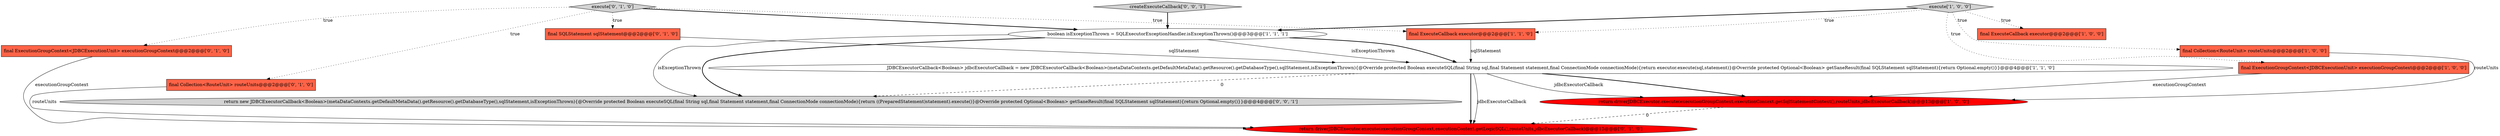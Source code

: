 digraph {
3 [style = filled, label = "final Collection<RouteUnit> routeUnits@@@2@@@['1', '0', '0']", fillcolor = tomato, shape = box image = "AAA0AAABBB1BBB"];
8 [style = filled, label = "final Collection<RouteUnit> routeUnits@@@2@@@['0', '1', '0']", fillcolor = tomato, shape = box image = "AAA0AAABBB2BBB"];
1 [style = filled, label = "final ExecutionGroupContext<JDBCExecutionUnit> executionGroupContext@@@2@@@['1', '0', '0']", fillcolor = tomato, shape = box image = "AAA0AAABBB1BBB"];
13 [style = filled, label = "createExecuteCallback['0', '0', '1']", fillcolor = lightgray, shape = diamond image = "AAA0AAABBB3BBB"];
10 [style = filled, label = "return driverJDBCExecutor.execute(executionGroupContext,executionContext.getLogicSQL(),routeUnits,jdbcExecutorCallback)@@@13@@@['0', '1', '0']", fillcolor = red, shape = ellipse image = "AAA1AAABBB2BBB"];
9 [style = filled, label = "execute['0', '1', '0']", fillcolor = lightgray, shape = diamond image = "AAA0AAABBB2BBB"];
11 [style = filled, label = "final ExecutionGroupContext<JDBCExecutionUnit> executionGroupContext@@@2@@@['0', '1', '0']", fillcolor = tomato, shape = box image = "AAA0AAABBB2BBB"];
5 [style = filled, label = "final ExecuteCallback executor@@@2@@@['1', '0', '0']", fillcolor = tomato, shape = box image = "AAA0AAABBB1BBB"];
12 [style = filled, label = "final SQLStatement sqlStatement@@@2@@@['0', '1', '0']", fillcolor = tomato, shape = box image = "AAA0AAABBB2BBB"];
6 [style = filled, label = "execute['1', '0', '0']", fillcolor = lightgray, shape = diamond image = "AAA0AAABBB1BBB"];
7 [style = filled, label = "final ExecuteCallback executor@@@2@@@['1', '1', '0']", fillcolor = tomato, shape = box image = "AAA0AAABBB1BBB"];
4 [style = filled, label = "boolean isExceptionThrown = SQLExecutorExceptionHandler.isExceptionThrown()@@@3@@@['1', '1', '1']", fillcolor = white, shape = ellipse image = "AAA0AAABBB1BBB"];
2 [style = filled, label = "return driverJDBCExecutor.execute(executionGroupContext,executionContext.getSqlStatementContext(),routeUnits,jdbcExecutorCallback)@@@13@@@['1', '0', '0']", fillcolor = red, shape = ellipse image = "AAA1AAABBB1BBB"];
0 [style = filled, label = "JDBCExecutorCallback<Boolean> jdbcExecutorCallback = new JDBCExecutorCallback<Boolean>(metaDataContexts.getDefaultMetaData().getResource().getDatabaseType(),sqlStatement,isExceptionThrown){@Override protected Boolean executeSQL(final String sql,final Statement statement,final ConnectionMode connectionMode){return executor.execute(sql,statement)}@Override protected Optional<Boolean> getSaneResult(final SQLStatement sqlStatement){return Optional.empty()}}@@@4@@@['1', '1', '0']", fillcolor = white, shape = ellipse image = "AAA0AAABBB1BBB"];
14 [style = filled, label = "return new JDBCExecutorCallback<Boolean>(metaDataContexts.getDefaultMetaData().getResource().getDatabaseType(),sqlStatement,isExceptionThrown){@Override protected Boolean executeSQL(final String sql,final Statement statement,final ConnectionMode connectionMode){return ((PreparedStatement)statement).execute()}@Override protected Optional<Boolean> getSaneResult(final SQLStatement sqlStatement){return Optional.empty()}}@@@4@@@['0', '0', '1']", fillcolor = lightgray, shape = ellipse image = "AAA0AAABBB3BBB"];
4->0 [style = solid, label="isExceptionThrown"];
1->2 [style = solid, label="executionGroupContext"];
4->14 [style = bold, label=""];
9->12 [style = dotted, label="true"];
9->4 [style = bold, label=""];
9->11 [style = dotted, label="true"];
0->2 [style = bold, label=""];
6->1 [style = dotted, label="true"];
4->14 [style = solid, label="isExceptionThrown"];
12->0 [style = solid, label="sqlStatement"];
0->2 [style = solid, label="jdbcExecutorCallback"];
3->2 [style = solid, label="routeUnits"];
2->10 [style = dashed, label="0"];
4->0 [style = bold, label=""];
9->8 [style = dotted, label="true"];
0->14 [style = dashed, label="0"];
6->4 [style = bold, label=""];
0->10 [style = bold, label=""];
11->10 [style = solid, label="executionGroupContext"];
6->7 [style = dotted, label="true"];
7->0 [style = solid, label="sqlStatement"];
8->10 [style = solid, label="routeUnits"];
6->3 [style = dotted, label="true"];
0->10 [style = solid, label="jdbcExecutorCallback"];
9->7 [style = dotted, label="true"];
6->5 [style = dotted, label="true"];
13->4 [style = bold, label=""];
}
